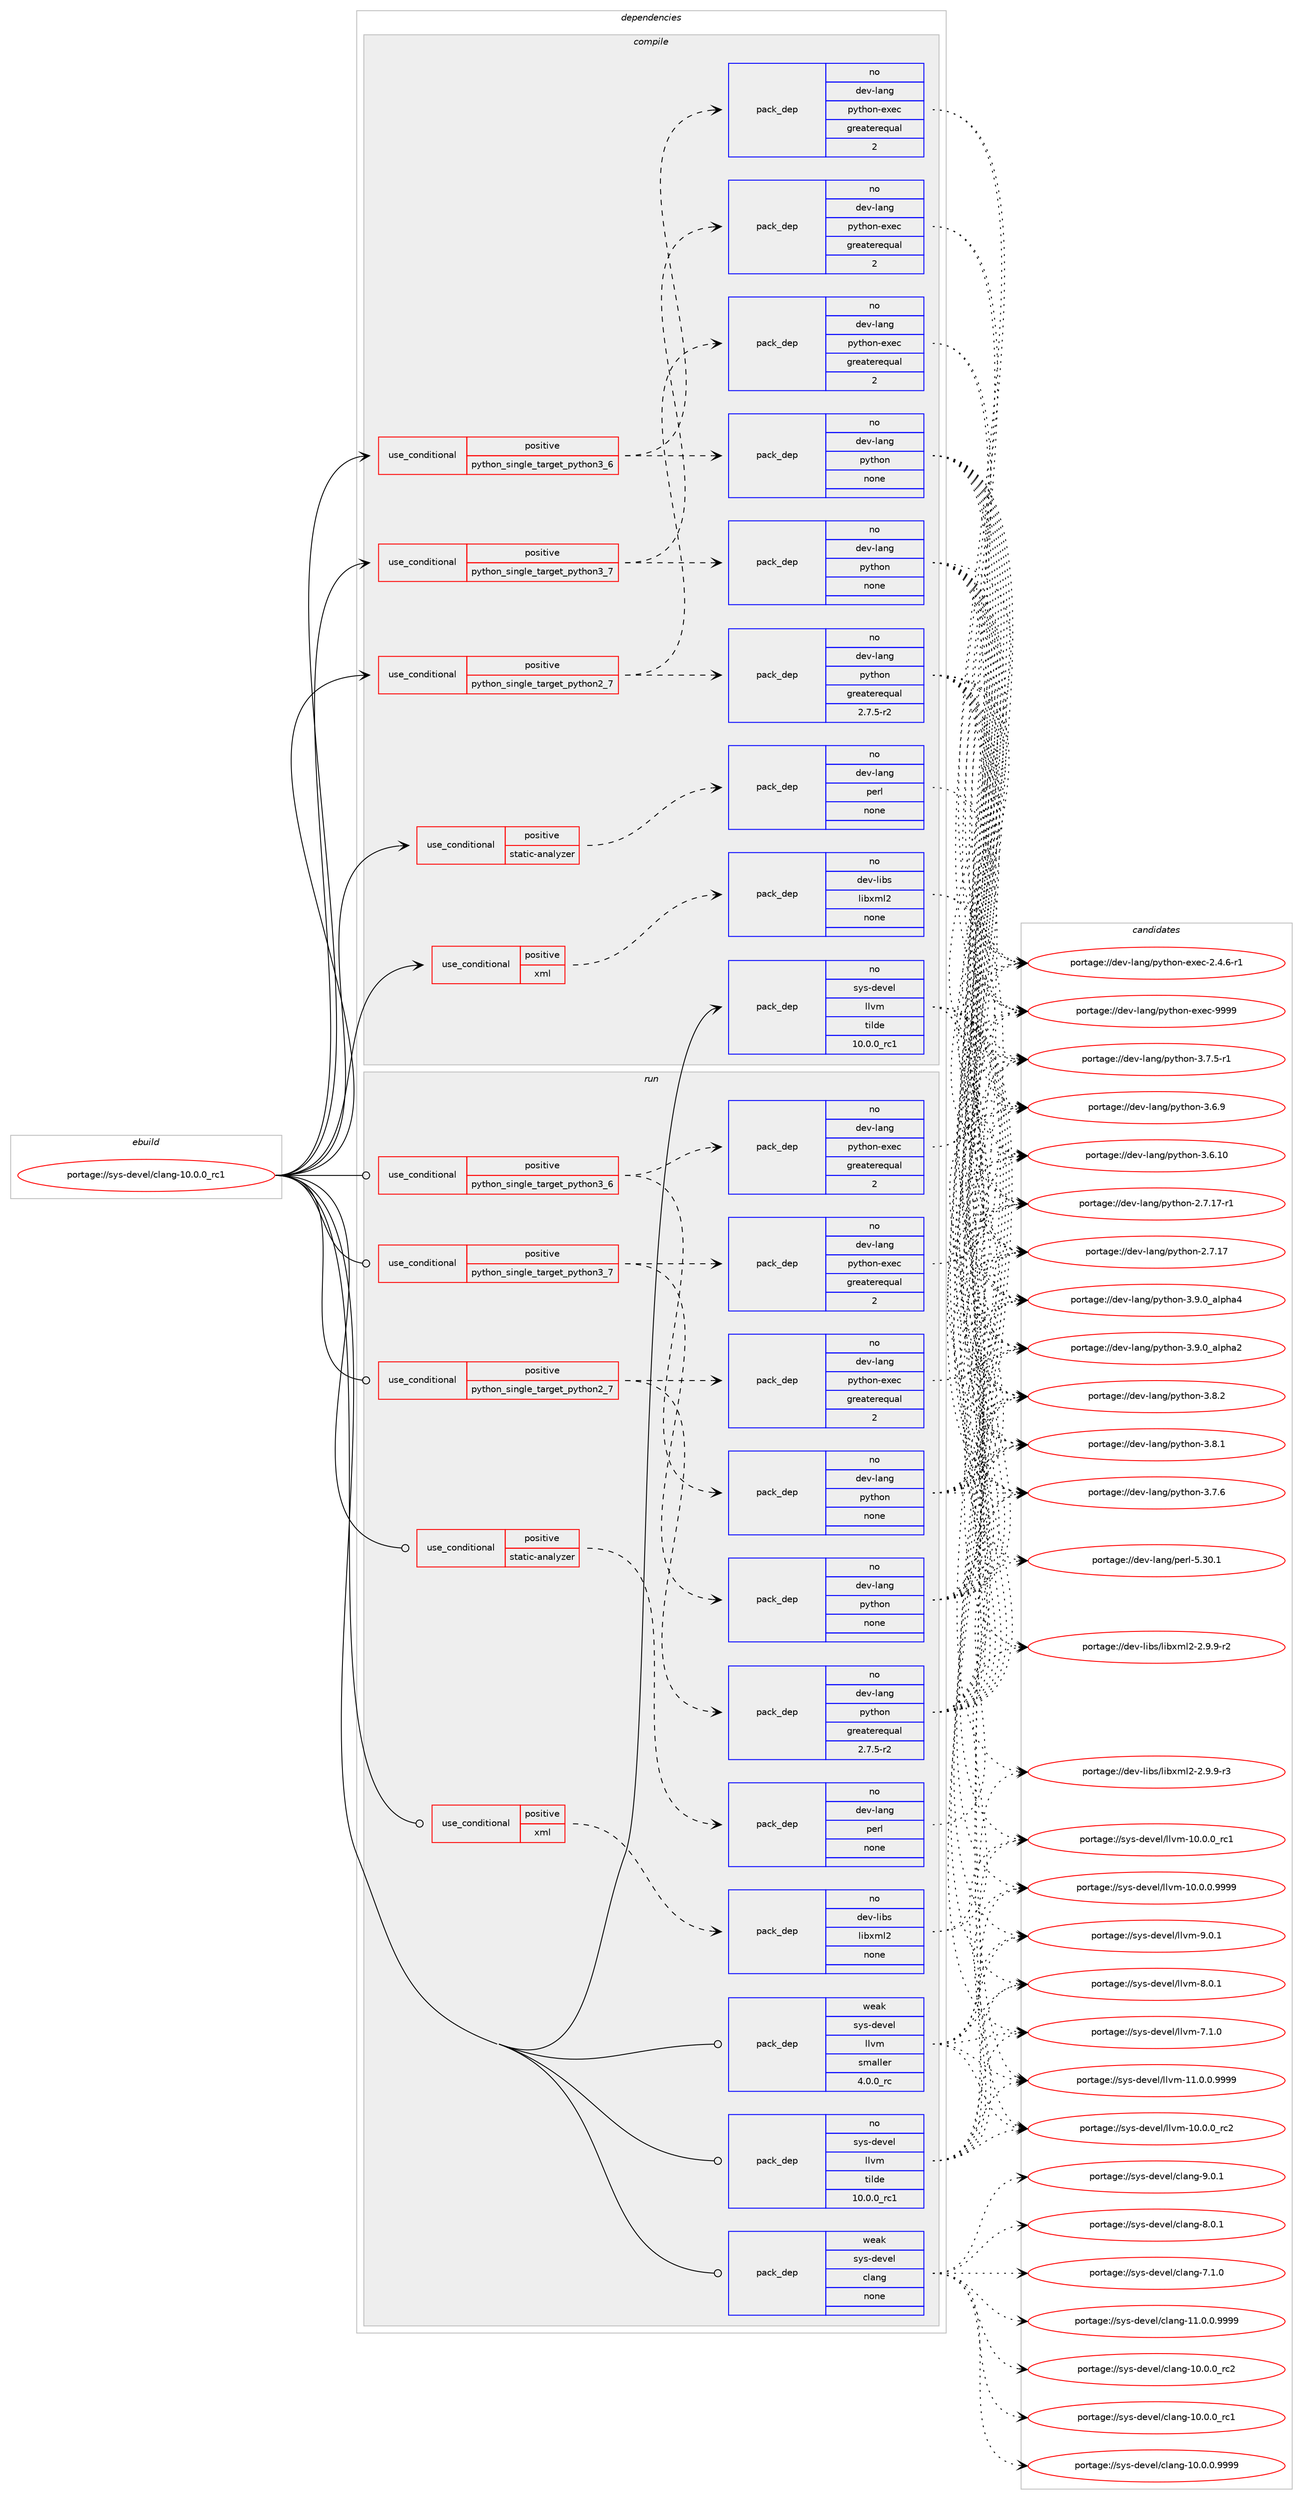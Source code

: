 digraph prolog {

# *************
# Graph options
# *************

newrank=true;
concentrate=true;
compound=true;
graph [rankdir=LR,fontname=Helvetica,fontsize=10,ranksep=1.5];#, ranksep=2.5, nodesep=0.2];
edge  [arrowhead=vee];
node  [fontname=Helvetica,fontsize=10];

# **********
# The ebuild
# **********

subgraph cluster_leftcol {
color=gray;
rank=same;
label=<<i>ebuild</i>>;
id [label="portage://sys-devel/clang-10.0.0_rc1", color=red, width=4, href="../sys-devel/clang-10.0.0_rc1.svg"];
}

# ****************
# The dependencies
# ****************

subgraph cluster_midcol {
color=gray;
label=<<i>dependencies</i>>;
subgraph cluster_compile {
fillcolor="#eeeeee";
style=filled;
label=<<i>compile</i>>;
subgraph cond6151 {
dependency31912 [label=<<TABLE BORDER="0" CELLBORDER="1" CELLSPACING="0" CELLPADDING="4"><TR><TD ROWSPAN="3" CELLPADDING="10">use_conditional</TD></TR><TR><TD>positive</TD></TR><TR><TD>python_single_target_python2_7</TD></TR></TABLE>>, shape=none, color=red];
subgraph pack24954 {
dependency31913 [label=<<TABLE BORDER="0" CELLBORDER="1" CELLSPACING="0" CELLPADDING="4" WIDTH="220"><TR><TD ROWSPAN="6" CELLPADDING="30">pack_dep</TD></TR><TR><TD WIDTH="110">no</TD></TR><TR><TD>dev-lang</TD></TR><TR><TD>python</TD></TR><TR><TD>greaterequal</TD></TR><TR><TD>2.7.5-r2</TD></TR></TABLE>>, shape=none, color=blue];
}
dependency31912:e -> dependency31913:w [weight=20,style="dashed",arrowhead="vee"];
subgraph pack24955 {
dependency31914 [label=<<TABLE BORDER="0" CELLBORDER="1" CELLSPACING="0" CELLPADDING="4" WIDTH="220"><TR><TD ROWSPAN="6" CELLPADDING="30">pack_dep</TD></TR><TR><TD WIDTH="110">no</TD></TR><TR><TD>dev-lang</TD></TR><TR><TD>python-exec</TD></TR><TR><TD>greaterequal</TD></TR><TR><TD>2</TD></TR></TABLE>>, shape=none, color=blue];
}
dependency31912:e -> dependency31914:w [weight=20,style="dashed",arrowhead="vee"];
}
id:e -> dependency31912:w [weight=20,style="solid",arrowhead="vee"];
subgraph cond6152 {
dependency31915 [label=<<TABLE BORDER="0" CELLBORDER="1" CELLSPACING="0" CELLPADDING="4"><TR><TD ROWSPAN="3" CELLPADDING="10">use_conditional</TD></TR><TR><TD>positive</TD></TR><TR><TD>python_single_target_python3_6</TD></TR></TABLE>>, shape=none, color=red];
subgraph pack24956 {
dependency31916 [label=<<TABLE BORDER="0" CELLBORDER="1" CELLSPACING="0" CELLPADDING="4" WIDTH="220"><TR><TD ROWSPAN="6" CELLPADDING="30">pack_dep</TD></TR><TR><TD WIDTH="110">no</TD></TR><TR><TD>dev-lang</TD></TR><TR><TD>python</TD></TR><TR><TD>none</TD></TR><TR><TD></TD></TR></TABLE>>, shape=none, color=blue];
}
dependency31915:e -> dependency31916:w [weight=20,style="dashed",arrowhead="vee"];
subgraph pack24957 {
dependency31917 [label=<<TABLE BORDER="0" CELLBORDER="1" CELLSPACING="0" CELLPADDING="4" WIDTH="220"><TR><TD ROWSPAN="6" CELLPADDING="30">pack_dep</TD></TR><TR><TD WIDTH="110">no</TD></TR><TR><TD>dev-lang</TD></TR><TR><TD>python-exec</TD></TR><TR><TD>greaterequal</TD></TR><TR><TD>2</TD></TR></TABLE>>, shape=none, color=blue];
}
dependency31915:e -> dependency31917:w [weight=20,style="dashed",arrowhead="vee"];
}
id:e -> dependency31915:w [weight=20,style="solid",arrowhead="vee"];
subgraph cond6153 {
dependency31918 [label=<<TABLE BORDER="0" CELLBORDER="1" CELLSPACING="0" CELLPADDING="4"><TR><TD ROWSPAN="3" CELLPADDING="10">use_conditional</TD></TR><TR><TD>positive</TD></TR><TR><TD>python_single_target_python3_7</TD></TR></TABLE>>, shape=none, color=red];
subgraph pack24958 {
dependency31919 [label=<<TABLE BORDER="0" CELLBORDER="1" CELLSPACING="0" CELLPADDING="4" WIDTH="220"><TR><TD ROWSPAN="6" CELLPADDING="30">pack_dep</TD></TR><TR><TD WIDTH="110">no</TD></TR><TR><TD>dev-lang</TD></TR><TR><TD>python</TD></TR><TR><TD>none</TD></TR><TR><TD></TD></TR></TABLE>>, shape=none, color=blue];
}
dependency31918:e -> dependency31919:w [weight=20,style="dashed",arrowhead="vee"];
subgraph pack24959 {
dependency31920 [label=<<TABLE BORDER="0" CELLBORDER="1" CELLSPACING="0" CELLPADDING="4" WIDTH="220"><TR><TD ROWSPAN="6" CELLPADDING="30">pack_dep</TD></TR><TR><TD WIDTH="110">no</TD></TR><TR><TD>dev-lang</TD></TR><TR><TD>python-exec</TD></TR><TR><TD>greaterequal</TD></TR><TR><TD>2</TD></TR></TABLE>>, shape=none, color=blue];
}
dependency31918:e -> dependency31920:w [weight=20,style="dashed",arrowhead="vee"];
}
id:e -> dependency31918:w [weight=20,style="solid",arrowhead="vee"];
subgraph cond6154 {
dependency31921 [label=<<TABLE BORDER="0" CELLBORDER="1" CELLSPACING="0" CELLPADDING="4"><TR><TD ROWSPAN="3" CELLPADDING="10">use_conditional</TD></TR><TR><TD>positive</TD></TR><TR><TD>static-analyzer</TD></TR></TABLE>>, shape=none, color=red];
subgraph pack24960 {
dependency31922 [label=<<TABLE BORDER="0" CELLBORDER="1" CELLSPACING="0" CELLPADDING="4" WIDTH="220"><TR><TD ROWSPAN="6" CELLPADDING="30">pack_dep</TD></TR><TR><TD WIDTH="110">no</TD></TR><TR><TD>dev-lang</TD></TR><TR><TD>perl</TD></TR><TR><TD>none</TD></TR><TR><TD></TD></TR></TABLE>>, shape=none, color=blue];
}
dependency31921:e -> dependency31922:w [weight=20,style="dashed",arrowhead="vee"];
}
id:e -> dependency31921:w [weight=20,style="solid",arrowhead="vee"];
subgraph cond6155 {
dependency31923 [label=<<TABLE BORDER="0" CELLBORDER="1" CELLSPACING="0" CELLPADDING="4"><TR><TD ROWSPAN="3" CELLPADDING="10">use_conditional</TD></TR><TR><TD>positive</TD></TR><TR><TD>xml</TD></TR></TABLE>>, shape=none, color=red];
subgraph pack24961 {
dependency31924 [label=<<TABLE BORDER="0" CELLBORDER="1" CELLSPACING="0" CELLPADDING="4" WIDTH="220"><TR><TD ROWSPAN="6" CELLPADDING="30">pack_dep</TD></TR><TR><TD WIDTH="110">no</TD></TR><TR><TD>dev-libs</TD></TR><TR><TD>libxml2</TD></TR><TR><TD>none</TD></TR><TR><TD></TD></TR></TABLE>>, shape=none, color=blue];
}
dependency31923:e -> dependency31924:w [weight=20,style="dashed",arrowhead="vee"];
}
id:e -> dependency31923:w [weight=20,style="solid",arrowhead="vee"];
subgraph pack24962 {
dependency31925 [label=<<TABLE BORDER="0" CELLBORDER="1" CELLSPACING="0" CELLPADDING="4" WIDTH="220"><TR><TD ROWSPAN="6" CELLPADDING="30">pack_dep</TD></TR><TR><TD WIDTH="110">no</TD></TR><TR><TD>sys-devel</TD></TR><TR><TD>llvm</TD></TR><TR><TD>tilde</TD></TR><TR><TD>10.0.0_rc1</TD></TR></TABLE>>, shape=none, color=blue];
}
id:e -> dependency31925:w [weight=20,style="solid",arrowhead="vee"];
}
subgraph cluster_compileandrun {
fillcolor="#eeeeee";
style=filled;
label=<<i>compile and run</i>>;
}
subgraph cluster_run {
fillcolor="#eeeeee";
style=filled;
label=<<i>run</i>>;
subgraph cond6156 {
dependency31926 [label=<<TABLE BORDER="0" CELLBORDER="1" CELLSPACING="0" CELLPADDING="4"><TR><TD ROWSPAN="3" CELLPADDING="10">use_conditional</TD></TR><TR><TD>positive</TD></TR><TR><TD>python_single_target_python2_7</TD></TR></TABLE>>, shape=none, color=red];
subgraph pack24963 {
dependency31927 [label=<<TABLE BORDER="0" CELLBORDER="1" CELLSPACING="0" CELLPADDING="4" WIDTH="220"><TR><TD ROWSPAN="6" CELLPADDING="30">pack_dep</TD></TR><TR><TD WIDTH="110">no</TD></TR><TR><TD>dev-lang</TD></TR><TR><TD>python</TD></TR><TR><TD>greaterequal</TD></TR><TR><TD>2.7.5-r2</TD></TR></TABLE>>, shape=none, color=blue];
}
dependency31926:e -> dependency31927:w [weight=20,style="dashed",arrowhead="vee"];
subgraph pack24964 {
dependency31928 [label=<<TABLE BORDER="0" CELLBORDER="1" CELLSPACING="0" CELLPADDING="4" WIDTH="220"><TR><TD ROWSPAN="6" CELLPADDING="30">pack_dep</TD></TR><TR><TD WIDTH="110">no</TD></TR><TR><TD>dev-lang</TD></TR><TR><TD>python-exec</TD></TR><TR><TD>greaterequal</TD></TR><TR><TD>2</TD></TR></TABLE>>, shape=none, color=blue];
}
dependency31926:e -> dependency31928:w [weight=20,style="dashed",arrowhead="vee"];
}
id:e -> dependency31926:w [weight=20,style="solid",arrowhead="odot"];
subgraph cond6157 {
dependency31929 [label=<<TABLE BORDER="0" CELLBORDER="1" CELLSPACING="0" CELLPADDING="4"><TR><TD ROWSPAN="3" CELLPADDING="10">use_conditional</TD></TR><TR><TD>positive</TD></TR><TR><TD>python_single_target_python3_6</TD></TR></TABLE>>, shape=none, color=red];
subgraph pack24965 {
dependency31930 [label=<<TABLE BORDER="0" CELLBORDER="1" CELLSPACING="0" CELLPADDING="4" WIDTH="220"><TR><TD ROWSPAN="6" CELLPADDING="30">pack_dep</TD></TR><TR><TD WIDTH="110">no</TD></TR><TR><TD>dev-lang</TD></TR><TR><TD>python</TD></TR><TR><TD>none</TD></TR><TR><TD></TD></TR></TABLE>>, shape=none, color=blue];
}
dependency31929:e -> dependency31930:w [weight=20,style="dashed",arrowhead="vee"];
subgraph pack24966 {
dependency31931 [label=<<TABLE BORDER="0" CELLBORDER="1" CELLSPACING="0" CELLPADDING="4" WIDTH="220"><TR><TD ROWSPAN="6" CELLPADDING="30">pack_dep</TD></TR><TR><TD WIDTH="110">no</TD></TR><TR><TD>dev-lang</TD></TR><TR><TD>python-exec</TD></TR><TR><TD>greaterequal</TD></TR><TR><TD>2</TD></TR></TABLE>>, shape=none, color=blue];
}
dependency31929:e -> dependency31931:w [weight=20,style="dashed",arrowhead="vee"];
}
id:e -> dependency31929:w [weight=20,style="solid",arrowhead="odot"];
subgraph cond6158 {
dependency31932 [label=<<TABLE BORDER="0" CELLBORDER="1" CELLSPACING="0" CELLPADDING="4"><TR><TD ROWSPAN="3" CELLPADDING="10">use_conditional</TD></TR><TR><TD>positive</TD></TR><TR><TD>python_single_target_python3_7</TD></TR></TABLE>>, shape=none, color=red];
subgraph pack24967 {
dependency31933 [label=<<TABLE BORDER="0" CELLBORDER="1" CELLSPACING="0" CELLPADDING="4" WIDTH="220"><TR><TD ROWSPAN="6" CELLPADDING="30">pack_dep</TD></TR><TR><TD WIDTH="110">no</TD></TR><TR><TD>dev-lang</TD></TR><TR><TD>python</TD></TR><TR><TD>none</TD></TR><TR><TD></TD></TR></TABLE>>, shape=none, color=blue];
}
dependency31932:e -> dependency31933:w [weight=20,style="dashed",arrowhead="vee"];
subgraph pack24968 {
dependency31934 [label=<<TABLE BORDER="0" CELLBORDER="1" CELLSPACING="0" CELLPADDING="4" WIDTH="220"><TR><TD ROWSPAN="6" CELLPADDING="30">pack_dep</TD></TR><TR><TD WIDTH="110">no</TD></TR><TR><TD>dev-lang</TD></TR><TR><TD>python-exec</TD></TR><TR><TD>greaterequal</TD></TR><TR><TD>2</TD></TR></TABLE>>, shape=none, color=blue];
}
dependency31932:e -> dependency31934:w [weight=20,style="dashed",arrowhead="vee"];
}
id:e -> dependency31932:w [weight=20,style="solid",arrowhead="odot"];
subgraph cond6159 {
dependency31935 [label=<<TABLE BORDER="0" CELLBORDER="1" CELLSPACING="0" CELLPADDING="4"><TR><TD ROWSPAN="3" CELLPADDING="10">use_conditional</TD></TR><TR><TD>positive</TD></TR><TR><TD>static-analyzer</TD></TR></TABLE>>, shape=none, color=red];
subgraph pack24969 {
dependency31936 [label=<<TABLE BORDER="0" CELLBORDER="1" CELLSPACING="0" CELLPADDING="4" WIDTH="220"><TR><TD ROWSPAN="6" CELLPADDING="30">pack_dep</TD></TR><TR><TD WIDTH="110">no</TD></TR><TR><TD>dev-lang</TD></TR><TR><TD>perl</TD></TR><TR><TD>none</TD></TR><TR><TD></TD></TR></TABLE>>, shape=none, color=blue];
}
dependency31935:e -> dependency31936:w [weight=20,style="dashed",arrowhead="vee"];
}
id:e -> dependency31935:w [weight=20,style="solid",arrowhead="odot"];
subgraph cond6160 {
dependency31937 [label=<<TABLE BORDER="0" CELLBORDER="1" CELLSPACING="0" CELLPADDING="4"><TR><TD ROWSPAN="3" CELLPADDING="10">use_conditional</TD></TR><TR><TD>positive</TD></TR><TR><TD>xml</TD></TR></TABLE>>, shape=none, color=red];
subgraph pack24970 {
dependency31938 [label=<<TABLE BORDER="0" CELLBORDER="1" CELLSPACING="0" CELLPADDING="4" WIDTH="220"><TR><TD ROWSPAN="6" CELLPADDING="30">pack_dep</TD></TR><TR><TD WIDTH="110">no</TD></TR><TR><TD>dev-libs</TD></TR><TR><TD>libxml2</TD></TR><TR><TD>none</TD></TR><TR><TD></TD></TR></TABLE>>, shape=none, color=blue];
}
dependency31937:e -> dependency31938:w [weight=20,style="dashed",arrowhead="vee"];
}
id:e -> dependency31937:w [weight=20,style="solid",arrowhead="odot"];
subgraph pack24971 {
dependency31939 [label=<<TABLE BORDER="0" CELLBORDER="1" CELLSPACING="0" CELLPADDING="4" WIDTH="220"><TR><TD ROWSPAN="6" CELLPADDING="30">pack_dep</TD></TR><TR><TD WIDTH="110">no</TD></TR><TR><TD>sys-devel</TD></TR><TR><TD>llvm</TD></TR><TR><TD>tilde</TD></TR><TR><TD>10.0.0_rc1</TD></TR></TABLE>>, shape=none, color=blue];
}
id:e -> dependency31939:w [weight=20,style="solid",arrowhead="odot"];
subgraph pack24972 {
dependency31940 [label=<<TABLE BORDER="0" CELLBORDER="1" CELLSPACING="0" CELLPADDING="4" WIDTH="220"><TR><TD ROWSPAN="6" CELLPADDING="30">pack_dep</TD></TR><TR><TD WIDTH="110">weak</TD></TR><TR><TD>sys-devel</TD></TR><TR><TD>clang</TD></TR><TR><TD>none</TD></TR><TR><TD></TD></TR></TABLE>>, shape=none, color=blue];
}
id:e -> dependency31940:w [weight=20,style="solid",arrowhead="odot"];
subgraph pack24973 {
dependency31941 [label=<<TABLE BORDER="0" CELLBORDER="1" CELLSPACING="0" CELLPADDING="4" WIDTH="220"><TR><TD ROWSPAN="6" CELLPADDING="30">pack_dep</TD></TR><TR><TD WIDTH="110">weak</TD></TR><TR><TD>sys-devel</TD></TR><TR><TD>llvm</TD></TR><TR><TD>smaller</TD></TR><TR><TD>4.0.0_rc</TD></TR></TABLE>>, shape=none, color=blue];
}
id:e -> dependency31941:w [weight=20,style="solid",arrowhead="odot"];
}
}

# **************
# The candidates
# **************

subgraph cluster_choices {
rank=same;
color=gray;
label=<<i>candidates</i>>;

subgraph choice24954 {
color=black;
nodesep=1;
choice10010111845108971101034711212111610411111045514657464895971081121049752 [label="portage://dev-lang/python-3.9.0_alpha4", color=red, width=4,href="../dev-lang/python-3.9.0_alpha4.svg"];
choice10010111845108971101034711212111610411111045514657464895971081121049750 [label="portage://dev-lang/python-3.9.0_alpha2", color=red, width=4,href="../dev-lang/python-3.9.0_alpha2.svg"];
choice100101118451089711010347112121116104111110455146564650 [label="portage://dev-lang/python-3.8.2", color=red, width=4,href="../dev-lang/python-3.8.2.svg"];
choice100101118451089711010347112121116104111110455146564649 [label="portage://dev-lang/python-3.8.1", color=red, width=4,href="../dev-lang/python-3.8.1.svg"];
choice100101118451089711010347112121116104111110455146554654 [label="portage://dev-lang/python-3.7.6", color=red, width=4,href="../dev-lang/python-3.7.6.svg"];
choice1001011184510897110103471121211161041111104551465546534511449 [label="portage://dev-lang/python-3.7.5-r1", color=red, width=4,href="../dev-lang/python-3.7.5-r1.svg"];
choice100101118451089711010347112121116104111110455146544657 [label="portage://dev-lang/python-3.6.9", color=red, width=4,href="../dev-lang/python-3.6.9.svg"];
choice10010111845108971101034711212111610411111045514654464948 [label="portage://dev-lang/python-3.6.10", color=red, width=4,href="../dev-lang/python-3.6.10.svg"];
choice100101118451089711010347112121116104111110455046554649554511449 [label="portage://dev-lang/python-2.7.17-r1", color=red, width=4,href="../dev-lang/python-2.7.17-r1.svg"];
choice10010111845108971101034711212111610411111045504655464955 [label="portage://dev-lang/python-2.7.17", color=red, width=4,href="../dev-lang/python-2.7.17.svg"];
dependency31913:e -> choice10010111845108971101034711212111610411111045514657464895971081121049752:w [style=dotted,weight="100"];
dependency31913:e -> choice10010111845108971101034711212111610411111045514657464895971081121049750:w [style=dotted,weight="100"];
dependency31913:e -> choice100101118451089711010347112121116104111110455146564650:w [style=dotted,weight="100"];
dependency31913:e -> choice100101118451089711010347112121116104111110455146564649:w [style=dotted,weight="100"];
dependency31913:e -> choice100101118451089711010347112121116104111110455146554654:w [style=dotted,weight="100"];
dependency31913:e -> choice1001011184510897110103471121211161041111104551465546534511449:w [style=dotted,weight="100"];
dependency31913:e -> choice100101118451089711010347112121116104111110455146544657:w [style=dotted,weight="100"];
dependency31913:e -> choice10010111845108971101034711212111610411111045514654464948:w [style=dotted,weight="100"];
dependency31913:e -> choice100101118451089711010347112121116104111110455046554649554511449:w [style=dotted,weight="100"];
dependency31913:e -> choice10010111845108971101034711212111610411111045504655464955:w [style=dotted,weight="100"];
}
subgraph choice24955 {
color=black;
nodesep=1;
choice10010111845108971101034711212111610411111045101120101994557575757 [label="portage://dev-lang/python-exec-9999", color=red, width=4,href="../dev-lang/python-exec-9999.svg"];
choice10010111845108971101034711212111610411111045101120101994550465246544511449 [label="portage://dev-lang/python-exec-2.4.6-r1", color=red, width=4,href="../dev-lang/python-exec-2.4.6-r1.svg"];
dependency31914:e -> choice10010111845108971101034711212111610411111045101120101994557575757:w [style=dotted,weight="100"];
dependency31914:e -> choice10010111845108971101034711212111610411111045101120101994550465246544511449:w [style=dotted,weight="100"];
}
subgraph choice24956 {
color=black;
nodesep=1;
choice10010111845108971101034711212111610411111045514657464895971081121049752 [label="portage://dev-lang/python-3.9.0_alpha4", color=red, width=4,href="../dev-lang/python-3.9.0_alpha4.svg"];
choice10010111845108971101034711212111610411111045514657464895971081121049750 [label="portage://dev-lang/python-3.9.0_alpha2", color=red, width=4,href="../dev-lang/python-3.9.0_alpha2.svg"];
choice100101118451089711010347112121116104111110455146564650 [label="portage://dev-lang/python-3.8.2", color=red, width=4,href="../dev-lang/python-3.8.2.svg"];
choice100101118451089711010347112121116104111110455146564649 [label="portage://dev-lang/python-3.8.1", color=red, width=4,href="../dev-lang/python-3.8.1.svg"];
choice100101118451089711010347112121116104111110455146554654 [label="portage://dev-lang/python-3.7.6", color=red, width=4,href="../dev-lang/python-3.7.6.svg"];
choice1001011184510897110103471121211161041111104551465546534511449 [label="portage://dev-lang/python-3.7.5-r1", color=red, width=4,href="../dev-lang/python-3.7.5-r1.svg"];
choice100101118451089711010347112121116104111110455146544657 [label="portage://dev-lang/python-3.6.9", color=red, width=4,href="../dev-lang/python-3.6.9.svg"];
choice10010111845108971101034711212111610411111045514654464948 [label="portage://dev-lang/python-3.6.10", color=red, width=4,href="../dev-lang/python-3.6.10.svg"];
choice100101118451089711010347112121116104111110455046554649554511449 [label="portage://dev-lang/python-2.7.17-r1", color=red, width=4,href="../dev-lang/python-2.7.17-r1.svg"];
choice10010111845108971101034711212111610411111045504655464955 [label="portage://dev-lang/python-2.7.17", color=red, width=4,href="../dev-lang/python-2.7.17.svg"];
dependency31916:e -> choice10010111845108971101034711212111610411111045514657464895971081121049752:w [style=dotted,weight="100"];
dependency31916:e -> choice10010111845108971101034711212111610411111045514657464895971081121049750:w [style=dotted,weight="100"];
dependency31916:e -> choice100101118451089711010347112121116104111110455146564650:w [style=dotted,weight="100"];
dependency31916:e -> choice100101118451089711010347112121116104111110455146564649:w [style=dotted,weight="100"];
dependency31916:e -> choice100101118451089711010347112121116104111110455146554654:w [style=dotted,weight="100"];
dependency31916:e -> choice1001011184510897110103471121211161041111104551465546534511449:w [style=dotted,weight="100"];
dependency31916:e -> choice100101118451089711010347112121116104111110455146544657:w [style=dotted,weight="100"];
dependency31916:e -> choice10010111845108971101034711212111610411111045514654464948:w [style=dotted,weight="100"];
dependency31916:e -> choice100101118451089711010347112121116104111110455046554649554511449:w [style=dotted,weight="100"];
dependency31916:e -> choice10010111845108971101034711212111610411111045504655464955:w [style=dotted,weight="100"];
}
subgraph choice24957 {
color=black;
nodesep=1;
choice10010111845108971101034711212111610411111045101120101994557575757 [label="portage://dev-lang/python-exec-9999", color=red, width=4,href="../dev-lang/python-exec-9999.svg"];
choice10010111845108971101034711212111610411111045101120101994550465246544511449 [label="portage://dev-lang/python-exec-2.4.6-r1", color=red, width=4,href="../dev-lang/python-exec-2.4.6-r1.svg"];
dependency31917:e -> choice10010111845108971101034711212111610411111045101120101994557575757:w [style=dotted,weight="100"];
dependency31917:e -> choice10010111845108971101034711212111610411111045101120101994550465246544511449:w [style=dotted,weight="100"];
}
subgraph choice24958 {
color=black;
nodesep=1;
choice10010111845108971101034711212111610411111045514657464895971081121049752 [label="portage://dev-lang/python-3.9.0_alpha4", color=red, width=4,href="../dev-lang/python-3.9.0_alpha4.svg"];
choice10010111845108971101034711212111610411111045514657464895971081121049750 [label="portage://dev-lang/python-3.9.0_alpha2", color=red, width=4,href="../dev-lang/python-3.9.0_alpha2.svg"];
choice100101118451089711010347112121116104111110455146564650 [label="portage://dev-lang/python-3.8.2", color=red, width=4,href="../dev-lang/python-3.8.2.svg"];
choice100101118451089711010347112121116104111110455146564649 [label="portage://dev-lang/python-3.8.1", color=red, width=4,href="../dev-lang/python-3.8.1.svg"];
choice100101118451089711010347112121116104111110455146554654 [label="portage://dev-lang/python-3.7.6", color=red, width=4,href="../dev-lang/python-3.7.6.svg"];
choice1001011184510897110103471121211161041111104551465546534511449 [label="portage://dev-lang/python-3.7.5-r1", color=red, width=4,href="../dev-lang/python-3.7.5-r1.svg"];
choice100101118451089711010347112121116104111110455146544657 [label="portage://dev-lang/python-3.6.9", color=red, width=4,href="../dev-lang/python-3.6.9.svg"];
choice10010111845108971101034711212111610411111045514654464948 [label="portage://dev-lang/python-3.6.10", color=red, width=4,href="../dev-lang/python-3.6.10.svg"];
choice100101118451089711010347112121116104111110455046554649554511449 [label="portage://dev-lang/python-2.7.17-r1", color=red, width=4,href="../dev-lang/python-2.7.17-r1.svg"];
choice10010111845108971101034711212111610411111045504655464955 [label="portage://dev-lang/python-2.7.17", color=red, width=4,href="../dev-lang/python-2.7.17.svg"];
dependency31919:e -> choice10010111845108971101034711212111610411111045514657464895971081121049752:w [style=dotted,weight="100"];
dependency31919:e -> choice10010111845108971101034711212111610411111045514657464895971081121049750:w [style=dotted,weight="100"];
dependency31919:e -> choice100101118451089711010347112121116104111110455146564650:w [style=dotted,weight="100"];
dependency31919:e -> choice100101118451089711010347112121116104111110455146564649:w [style=dotted,weight="100"];
dependency31919:e -> choice100101118451089711010347112121116104111110455146554654:w [style=dotted,weight="100"];
dependency31919:e -> choice1001011184510897110103471121211161041111104551465546534511449:w [style=dotted,weight="100"];
dependency31919:e -> choice100101118451089711010347112121116104111110455146544657:w [style=dotted,weight="100"];
dependency31919:e -> choice10010111845108971101034711212111610411111045514654464948:w [style=dotted,weight="100"];
dependency31919:e -> choice100101118451089711010347112121116104111110455046554649554511449:w [style=dotted,weight="100"];
dependency31919:e -> choice10010111845108971101034711212111610411111045504655464955:w [style=dotted,weight="100"];
}
subgraph choice24959 {
color=black;
nodesep=1;
choice10010111845108971101034711212111610411111045101120101994557575757 [label="portage://dev-lang/python-exec-9999", color=red, width=4,href="../dev-lang/python-exec-9999.svg"];
choice10010111845108971101034711212111610411111045101120101994550465246544511449 [label="portage://dev-lang/python-exec-2.4.6-r1", color=red, width=4,href="../dev-lang/python-exec-2.4.6-r1.svg"];
dependency31920:e -> choice10010111845108971101034711212111610411111045101120101994557575757:w [style=dotted,weight="100"];
dependency31920:e -> choice10010111845108971101034711212111610411111045101120101994550465246544511449:w [style=dotted,weight="100"];
}
subgraph choice24960 {
color=black;
nodesep=1;
choice10010111845108971101034711210111410845534651484649 [label="portage://dev-lang/perl-5.30.1", color=red, width=4,href="../dev-lang/perl-5.30.1.svg"];
dependency31922:e -> choice10010111845108971101034711210111410845534651484649:w [style=dotted,weight="100"];
}
subgraph choice24961 {
color=black;
nodesep=1;
choice10010111845108105981154710810598120109108504550465746574511451 [label="portage://dev-libs/libxml2-2.9.9-r3", color=red, width=4,href="../dev-libs/libxml2-2.9.9-r3.svg"];
choice10010111845108105981154710810598120109108504550465746574511450 [label="portage://dev-libs/libxml2-2.9.9-r2", color=red, width=4,href="../dev-libs/libxml2-2.9.9-r2.svg"];
dependency31924:e -> choice10010111845108105981154710810598120109108504550465746574511451:w [style=dotted,weight="100"];
dependency31924:e -> choice10010111845108105981154710810598120109108504550465746574511450:w [style=dotted,weight="100"];
}
subgraph choice24962 {
color=black;
nodesep=1;
choice1151211154510010111810110847108108118109455746484649 [label="portage://sys-devel/llvm-9.0.1", color=red, width=4,href="../sys-devel/llvm-9.0.1.svg"];
choice1151211154510010111810110847108108118109455646484649 [label="portage://sys-devel/llvm-8.0.1", color=red, width=4,href="../sys-devel/llvm-8.0.1.svg"];
choice1151211154510010111810110847108108118109455546494648 [label="portage://sys-devel/llvm-7.1.0", color=red, width=4,href="../sys-devel/llvm-7.1.0.svg"];
choice1151211154510010111810110847108108118109454949464846484657575757 [label="portage://sys-devel/llvm-11.0.0.9999", color=red, width=4,href="../sys-devel/llvm-11.0.0.9999.svg"];
choice115121115451001011181011084710810811810945494846484648951149950 [label="portage://sys-devel/llvm-10.0.0_rc2", color=red, width=4,href="../sys-devel/llvm-10.0.0_rc2.svg"];
choice115121115451001011181011084710810811810945494846484648951149949 [label="portage://sys-devel/llvm-10.0.0_rc1", color=red, width=4,href="../sys-devel/llvm-10.0.0_rc1.svg"];
choice1151211154510010111810110847108108118109454948464846484657575757 [label="portage://sys-devel/llvm-10.0.0.9999", color=red, width=4,href="../sys-devel/llvm-10.0.0.9999.svg"];
dependency31925:e -> choice1151211154510010111810110847108108118109455746484649:w [style=dotted,weight="100"];
dependency31925:e -> choice1151211154510010111810110847108108118109455646484649:w [style=dotted,weight="100"];
dependency31925:e -> choice1151211154510010111810110847108108118109455546494648:w [style=dotted,weight="100"];
dependency31925:e -> choice1151211154510010111810110847108108118109454949464846484657575757:w [style=dotted,weight="100"];
dependency31925:e -> choice115121115451001011181011084710810811810945494846484648951149950:w [style=dotted,weight="100"];
dependency31925:e -> choice115121115451001011181011084710810811810945494846484648951149949:w [style=dotted,weight="100"];
dependency31925:e -> choice1151211154510010111810110847108108118109454948464846484657575757:w [style=dotted,weight="100"];
}
subgraph choice24963 {
color=black;
nodesep=1;
choice10010111845108971101034711212111610411111045514657464895971081121049752 [label="portage://dev-lang/python-3.9.0_alpha4", color=red, width=4,href="../dev-lang/python-3.9.0_alpha4.svg"];
choice10010111845108971101034711212111610411111045514657464895971081121049750 [label="portage://dev-lang/python-3.9.0_alpha2", color=red, width=4,href="../dev-lang/python-3.9.0_alpha2.svg"];
choice100101118451089711010347112121116104111110455146564650 [label="portage://dev-lang/python-3.8.2", color=red, width=4,href="../dev-lang/python-3.8.2.svg"];
choice100101118451089711010347112121116104111110455146564649 [label="portage://dev-lang/python-3.8.1", color=red, width=4,href="../dev-lang/python-3.8.1.svg"];
choice100101118451089711010347112121116104111110455146554654 [label="portage://dev-lang/python-3.7.6", color=red, width=4,href="../dev-lang/python-3.7.6.svg"];
choice1001011184510897110103471121211161041111104551465546534511449 [label="portage://dev-lang/python-3.7.5-r1", color=red, width=4,href="../dev-lang/python-3.7.5-r1.svg"];
choice100101118451089711010347112121116104111110455146544657 [label="portage://dev-lang/python-3.6.9", color=red, width=4,href="../dev-lang/python-3.6.9.svg"];
choice10010111845108971101034711212111610411111045514654464948 [label="portage://dev-lang/python-3.6.10", color=red, width=4,href="../dev-lang/python-3.6.10.svg"];
choice100101118451089711010347112121116104111110455046554649554511449 [label="portage://dev-lang/python-2.7.17-r1", color=red, width=4,href="../dev-lang/python-2.7.17-r1.svg"];
choice10010111845108971101034711212111610411111045504655464955 [label="portage://dev-lang/python-2.7.17", color=red, width=4,href="../dev-lang/python-2.7.17.svg"];
dependency31927:e -> choice10010111845108971101034711212111610411111045514657464895971081121049752:w [style=dotted,weight="100"];
dependency31927:e -> choice10010111845108971101034711212111610411111045514657464895971081121049750:w [style=dotted,weight="100"];
dependency31927:e -> choice100101118451089711010347112121116104111110455146564650:w [style=dotted,weight="100"];
dependency31927:e -> choice100101118451089711010347112121116104111110455146564649:w [style=dotted,weight="100"];
dependency31927:e -> choice100101118451089711010347112121116104111110455146554654:w [style=dotted,weight="100"];
dependency31927:e -> choice1001011184510897110103471121211161041111104551465546534511449:w [style=dotted,weight="100"];
dependency31927:e -> choice100101118451089711010347112121116104111110455146544657:w [style=dotted,weight="100"];
dependency31927:e -> choice10010111845108971101034711212111610411111045514654464948:w [style=dotted,weight="100"];
dependency31927:e -> choice100101118451089711010347112121116104111110455046554649554511449:w [style=dotted,weight="100"];
dependency31927:e -> choice10010111845108971101034711212111610411111045504655464955:w [style=dotted,weight="100"];
}
subgraph choice24964 {
color=black;
nodesep=1;
choice10010111845108971101034711212111610411111045101120101994557575757 [label="portage://dev-lang/python-exec-9999", color=red, width=4,href="../dev-lang/python-exec-9999.svg"];
choice10010111845108971101034711212111610411111045101120101994550465246544511449 [label="portage://dev-lang/python-exec-2.4.6-r1", color=red, width=4,href="../dev-lang/python-exec-2.4.6-r1.svg"];
dependency31928:e -> choice10010111845108971101034711212111610411111045101120101994557575757:w [style=dotted,weight="100"];
dependency31928:e -> choice10010111845108971101034711212111610411111045101120101994550465246544511449:w [style=dotted,weight="100"];
}
subgraph choice24965 {
color=black;
nodesep=1;
choice10010111845108971101034711212111610411111045514657464895971081121049752 [label="portage://dev-lang/python-3.9.0_alpha4", color=red, width=4,href="../dev-lang/python-3.9.0_alpha4.svg"];
choice10010111845108971101034711212111610411111045514657464895971081121049750 [label="portage://dev-lang/python-3.9.0_alpha2", color=red, width=4,href="../dev-lang/python-3.9.0_alpha2.svg"];
choice100101118451089711010347112121116104111110455146564650 [label="portage://dev-lang/python-3.8.2", color=red, width=4,href="../dev-lang/python-3.8.2.svg"];
choice100101118451089711010347112121116104111110455146564649 [label="portage://dev-lang/python-3.8.1", color=red, width=4,href="../dev-lang/python-3.8.1.svg"];
choice100101118451089711010347112121116104111110455146554654 [label="portage://dev-lang/python-3.7.6", color=red, width=4,href="../dev-lang/python-3.7.6.svg"];
choice1001011184510897110103471121211161041111104551465546534511449 [label="portage://dev-lang/python-3.7.5-r1", color=red, width=4,href="../dev-lang/python-3.7.5-r1.svg"];
choice100101118451089711010347112121116104111110455146544657 [label="portage://dev-lang/python-3.6.9", color=red, width=4,href="../dev-lang/python-3.6.9.svg"];
choice10010111845108971101034711212111610411111045514654464948 [label="portage://dev-lang/python-3.6.10", color=red, width=4,href="../dev-lang/python-3.6.10.svg"];
choice100101118451089711010347112121116104111110455046554649554511449 [label="portage://dev-lang/python-2.7.17-r1", color=red, width=4,href="../dev-lang/python-2.7.17-r1.svg"];
choice10010111845108971101034711212111610411111045504655464955 [label="portage://dev-lang/python-2.7.17", color=red, width=4,href="../dev-lang/python-2.7.17.svg"];
dependency31930:e -> choice10010111845108971101034711212111610411111045514657464895971081121049752:w [style=dotted,weight="100"];
dependency31930:e -> choice10010111845108971101034711212111610411111045514657464895971081121049750:w [style=dotted,weight="100"];
dependency31930:e -> choice100101118451089711010347112121116104111110455146564650:w [style=dotted,weight="100"];
dependency31930:e -> choice100101118451089711010347112121116104111110455146564649:w [style=dotted,weight="100"];
dependency31930:e -> choice100101118451089711010347112121116104111110455146554654:w [style=dotted,weight="100"];
dependency31930:e -> choice1001011184510897110103471121211161041111104551465546534511449:w [style=dotted,weight="100"];
dependency31930:e -> choice100101118451089711010347112121116104111110455146544657:w [style=dotted,weight="100"];
dependency31930:e -> choice10010111845108971101034711212111610411111045514654464948:w [style=dotted,weight="100"];
dependency31930:e -> choice100101118451089711010347112121116104111110455046554649554511449:w [style=dotted,weight="100"];
dependency31930:e -> choice10010111845108971101034711212111610411111045504655464955:w [style=dotted,weight="100"];
}
subgraph choice24966 {
color=black;
nodesep=1;
choice10010111845108971101034711212111610411111045101120101994557575757 [label="portage://dev-lang/python-exec-9999", color=red, width=4,href="../dev-lang/python-exec-9999.svg"];
choice10010111845108971101034711212111610411111045101120101994550465246544511449 [label="portage://dev-lang/python-exec-2.4.6-r1", color=red, width=4,href="../dev-lang/python-exec-2.4.6-r1.svg"];
dependency31931:e -> choice10010111845108971101034711212111610411111045101120101994557575757:w [style=dotted,weight="100"];
dependency31931:e -> choice10010111845108971101034711212111610411111045101120101994550465246544511449:w [style=dotted,weight="100"];
}
subgraph choice24967 {
color=black;
nodesep=1;
choice10010111845108971101034711212111610411111045514657464895971081121049752 [label="portage://dev-lang/python-3.9.0_alpha4", color=red, width=4,href="../dev-lang/python-3.9.0_alpha4.svg"];
choice10010111845108971101034711212111610411111045514657464895971081121049750 [label="portage://dev-lang/python-3.9.0_alpha2", color=red, width=4,href="../dev-lang/python-3.9.0_alpha2.svg"];
choice100101118451089711010347112121116104111110455146564650 [label="portage://dev-lang/python-3.8.2", color=red, width=4,href="../dev-lang/python-3.8.2.svg"];
choice100101118451089711010347112121116104111110455146564649 [label="portage://dev-lang/python-3.8.1", color=red, width=4,href="../dev-lang/python-3.8.1.svg"];
choice100101118451089711010347112121116104111110455146554654 [label="portage://dev-lang/python-3.7.6", color=red, width=4,href="../dev-lang/python-3.7.6.svg"];
choice1001011184510897110103471121211161041111104551465546534511449 [label="portage://dev-lang/python-3.7.5-r1", color=red, width=4,href="../dev-lang/python-3.7.5-r1.svg"];
choice100101118451089711010347112121116104111110455146544657 [label="portage://dev-lang/python-3.6.9", color=red, width=4,href="../dev-lang/python-3.6.9.svg"];
choice10010111845108971101034711212111610411111045514654464948 [label="portage://dev-lang/python-3.6.10", color=red, width=4,href="../dev-lang/python-3.6.10.svg"];
choice100101118451089711010347112121116104111110455046554649554511449 [label="portage://dev-lang/python-2.7.17-r1", color=red, width=4,href="../dev-lang/python-2.7.17-r1.svg"];
choice10010111845108971101034711212111610411111045504655464955 [label="portage://dev-lang/python-2.7.17", color=red, width=4,href="../dev-lang/python-2.7.17.svg"];
dependency31933:e -> choice10010111845108971101034711212111610411111045514657464895971081121049752:w [style=dotted,weight="100"];
dependency31933:e -> choice10010111845108971101034711212111610411111045514657464895971081121049750:w [style=dotted,weight="100"];
dependency31933:e -> choice100101118451089711010347112121116104111110455146564650:w [style=dotted,weight="100"];
dependency31933:e -> choice100101118451089711010347112121116104111110455146564649:w [style=dotted,weight="100"];
dependency31933:e -> choice100101118451089711010347112121116104111110455146554654:w [style=dotted,weight="100"];
dependency31933:e -> choice1001011184510897110103471121211161041111104551465546534511449:w [style=dotted,weight="100"];
dependency31933:e -> choice100101118451089711010347112121116104111110455146544657:w [style=dotted,weight="100"];
dependency31933:e -> choice10010111845108971101034711212111610411111045514654464948:w [style=dotted,weight="100"];
dependency31933:e -> choice100101118451089711010347112121116104111110455046554649554511449:w [style=dotted,weight="100"];
dependency31933:e -> choice10010111845108971101034711212111610411111045504655464955:w [style=dotted,weight="100"];
}
subgraph choice24968 {
color=black;
nodesep=1;
choice10010111845108971101034711212111610411111045101120101994557575757 [label="portage://dev-lang/python-exec-9999", color=red, width=4,href="../dev-lang/python-exec-9999.svg"];
choice10010111845108971101034711212111610411111045101120101994550465246544511449 [label="portage://dev-lang/python-exec-2.4.6-r1", color=red, width=4,href="../dev-lang/python-exec-2.4.6-r1.svg"];
dependency31934:e -> choice10010111845108971101034711212111610411111045101120101994557575757:w [style=dotted,weight="100"];
dependency31934:e -> choice10010111845108971101034711212111610411111045101120101994550465246544511449:w [style=dotted,weight="100"];
}
subgraph choice24969 {
color=black;
nodesep=1;
choice10010111845108971101034711210111410845534651484649 [label="portage://dev-lang/perl-5.30.1", color=red, width=4,href="../dev-lang/perl-5.30.1.svg"];
dependency31936:e -> choice10010111845108971101034711210111410845534651484649:w [style=dotted,weight="100"];
}
subgraph choice24970 {
color=black;
nodesep=1;
choice10010111845108105981154710810598120109108504550465746574511451 [label="portage://dev-libs/libxml2-2.9.9-r3", color=red, width=4,href="../dev-libs/libxml2-2.9.9-r3.svg"];
choice10010111845108105981154710810598120109108504550465746574511450 [label="portage://dev-libs/libxml2-2.9.9-r2", color=red, width=4,href="../dev-libs/libxml2-2.9.9-r2.svg"];
dependency31938:e -> choice10010111845108105981154710810598120109108504550465746574511451:w [style=dotted,weight="100"];
dependency31938:e -> choice10010111845108105981154710810598120109108504550465746574511450:w [style=dotted,weight="100"];
}
subgraph choice24971 {
color=black;
nodesep=1;
choice1151211154510010111810110847108108118109455746484649 [label="portage://sys-devel/llvm-9.0.1", color=red, width=4,href="../sys-devel/llvm-9.0.1.svg"];
choice1151211154510010111810110847108108118109455646484649 [label="portage://sys-devel/llvm-8.0.1", color=red, width=4,href="../sys-devel/llvm-8.0.1.svg"];
choice1151211154510010111810110847108108118109455546494648 [label="portage://sys-devel/llvm-7.1.0", color=red, width=4,href="../sys-devel/llvm-7.1.0.svg"];
choice1151211154510010111810110847108108118109454949464846484657575757 [label="portage://sys-devel/llvm-11.0.0.9999", color=red, width=4,href="../sys-devel/llvm-11.0.0.9999.svg"];
choice115121115451001011181011084710810811810945494846484648951149950 [label="portage://sys-devel/llvm-10.0.0_rc2", color=red, width=4,href="../sys-devel/llvm-10.0.0_rc2.svg"];
choice115121115451001011181011084710810811810945494846484648951149949 [label="portage://sys-devel/llvm-10.0.0_rc1", color=red, width=4,href="../sys-devel/llvm-10.0.0_rc1.svg"];
choice1151211154510010111810110847108108118109454948464846484657575757 [label="portage://sys-devel/llvm-10.0.0.9999", color=red, width=4,href="../sys-devel/llvm-10.0.0.9999.svg"];
dependency31939:e -> choice1151211154510010111810110847108108118109455746484649:w [style=dotted,weight="100"];
dependency31939:e -> choice1151211154510010111810110847108108118109455646484649:w [style=dotted,weight="100"];
dependency31939:e -> choice1151211154510010111810110847108108118109455546494648:w [style=dotted,weight="100"];
dependency31939:e -> choice1151211154510010111810110847108108118109454949464846484657575757:w [style=dotted,weight="100"];
dependency31939:e -> choice115121115451001011181011084710810811810945494846484648951149950:w [style=dotted,weight="100"];
dependency31939:e -> choice115121115451001011181011084710810811810945494846484648951149949:w [style=dotted,weight="100"];
dependency31939:e -> choice1151211154510010111810110847108108118109454948464846484657575757:w [style=dotted,weight="100"];
}
subgraph choice24972 {
color=black;
nodesep=1;
choice11512111545100101118101108479910897110103455746484649 [label="portage://sys-devel/clang-9.0.1", color=red, width=4,href="../sys-devel/clang-9.0.1.svg"];
choice11512111545100101118101108479910897110103455646484649 [label="portage://sys-devel/clang-8.0.1", color=red, width=4,href="../sys-devel/clang-8.0.1.svg"];
choice11512111545100101118101108479910897110103455546494648 [label="portage://sys-devel/clang-7.1.0", color=red, width=4,href="../sys-devel/clang-7.1.0.svg"];
choice11512111545100101118101108479910897110103454949464846484657575757 [label="portage://sys-devel/clang-11.0.0.9999", color=red, width=4,href="../sys-devel/clang-11.0.0.9999.svg"];
choice1151211154510010111810110847991089711010345494846484648951149950 [label="portage://sys-devel/clang-10.0.0_rc2", color=red, width=4,href="../sys-devel/clang-10.0.0_rc2.svg"];
choice1151211154510010111810110847991089711010345494846484648951149949 [label="portage://sys-devel/clang-10.0.0_rc1", color=red, width=4,href="../sys-devel/clang-10.0.0_rc1.svg"];
choice11512111545100101118101108479910897110103454948464846484657575757 [label="portage://sys-devel/clang-10.0.0.9999", color=red, width=4,href="../sys-devel/clang-10.0.0.9999.svg"];
dependency31940:e -> choice11512111545100101118101108479910897110103455746484649:w [style=dotted,weight="100"];
dependency31940:e -> choice11512111545100101118101108479910897110103455646484649:w [style=dotted,weight="100"];
dependency31940:e -> choice11512111545100101118101108479910897110103455546494648:w [style=dotted,weight="100"];
dependency31940:e -> choice11512111545100101118101108479910897110103454949464846484657575757:w [style=dotted,weight="100"];
dependency31940:e -> choice1151211154510010111810110847991089711010345494846484648951149950:w [style=dotted,weight="100"];
dependency31940:e -> choice1151211154510010111810110847991089711010345494846484648951149949:w [style=dotted,weight="100"];
dependency31940:e -> choice11512111545100101118101108479910897110103454948464846484657575757:w [style=dotted,weight="100"];
}
subgraph choice24973 {
color=black;
nodesep=1;
choice1151211154510010111810110847108108118109455746484649 [label="portage://sys-devel/llvm-9.0.1", color=red, width=4,href="../sys-devel/llvm-9.0.1.svg"];
choice1151211154510010111810110847108108118109455646484649 [label="portage://sys-devel/llvm-8.0.1", color=red, width=4,href="../sys-devel/llvm-8.0.1.svg"];
choice1151211154510010111810110847108108118109455546494648 [label="portage://sys-devel/llvm-7.1.0", color=red, width=4,href="../sys-devel/llvm-7.1.0.svg"];
choice1151211154510010111810110847108108118109454949464846484657575757 [label="portage://sys-devel/llvm-11.0.0.9999", color=red, width=4,href="../sys-devel/llvm-11.0.0.9999.svg"];
choice115121115451001011181011084710810811810945494846484648951149950 [label="portage://sys-devel/llvm-10.0.0_rc2", color=red, width=4,href="../sys-devel/llvm-10.0.0_rc2.svg"];
choice115121115451001011181011084710810811810945494846484648951149949 [label="portage://sys-devel/llvm-10.0.0_rc1", color=red, width=4,href="../sys-devel/llvm-10.0.0_rc1.svg"];
choice1151211154510010111810110847108108118109454948464846484657575757 [label="portage://sys-devel/llvm-10.0.0.9999", color=red, width=4,href="../sys-devel/llvm-10.0.0.9999.svg"];
dependency31941:e -> choice1151211154510010111810110847108108118109455746484649:w [style=dotted,weight="100"];
dependency31941:e -> choice1151211154510010111810110847108108118109455646484649:w [style=dotted,weight="100"];
dependency31941:e -> choice1151211154510010111810110847108108118109455546494648:w [style=dotted,weight="100"];
dependency31941:e -> choice1151211154510010111810110847108108118109454949464846484657575757:w [style=dotted,weight="100"];
dependency31941:e -> choice115121115451001011181011084710810811810945494846484648951149950:w [style=dotted,weight="100"];
dependency31941:e -> choice115121115451001011181011084710810811810945494846484648951149949:w [style=dotted,weight="100"];
dependency31941:e -> choice1151211154510010111810110847108108118109454948464846484657575757:w [style=dotted,weight="100"];
}
}

}
